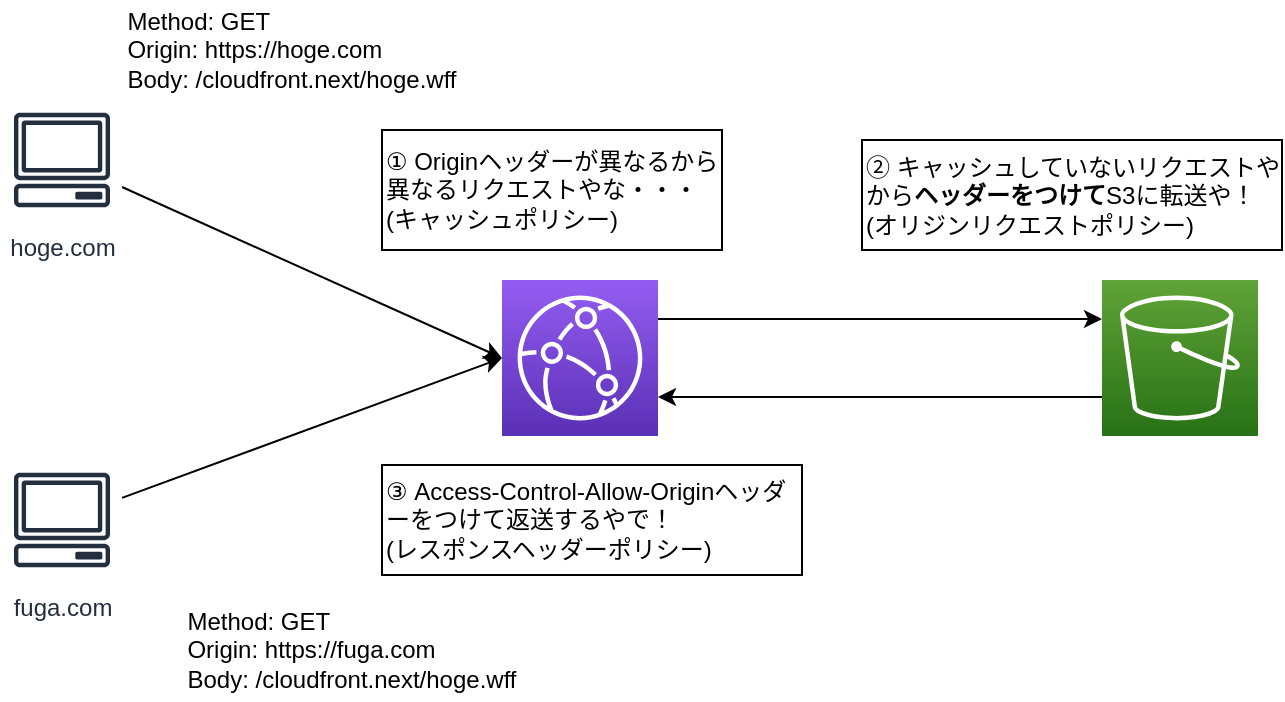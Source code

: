 <mxfile>
    <diagram id="eYsrG95XnxRNMVzLO4jR" name="全体図">
        <mxGraphModel dx="642" dy="299" grid="1" gridSize="10" guides="1" tooltips="1" connect="1" arrows="1" fold="1" page="1" pageScale="1" pageWidth="827" pageHeight="1169" math="0" shadow="0">
            <root>
                <mxCell id="0"/>
                <mxCell id="1" parent="0"/>
                <mxCell id="10" style="edgeStyle=none;html=1;entryX=0;entryY=0.5;entryDx=0;entryDy=0;entryPerimeter=0;" parent="1" source="4" target="9" edge="1">
                    <mxGeometry relative="1" as="geometry"/>
                </mxCell>
                <mxCell id="4" value="hoge.com" style="sketch=0;outlineConnect=0;fontColor=#232F3E;gradientColor=none;strokeColor=#232F3E;fillColor=#ffffff;dashed=0;verticalLabelPosition=bottom;verticalAlign=top;align=center;html=1;fontSize=12;fontStyle=0;aspect=fixed;shape=mxgraph.aws4.resourceIcon;resIcon=mxgraph.aws4.client;" parent="1" vertex="1">
                    <mxGeometry x="40" y="190" width="60" height="60" as="geometry"/>
                </mxCell>
                <mxCell id="11" style="edgeStyle=none;html=1;entryX=0;entryY=0.5;entryDx=0;entryDy=0;entryPerimeter=0;" parent="1" source="8" target="9" edge="1">
                    <mxGeometry relative="1" as="geometry"/>
                </mxCell>
                <mxCell id="8" value="fuga.com" style="sketch=0;outlineConnect=0;fontColor=#232F3E;gradientColor=none;strokeColor=#232F3E;fillColor=#ffffff;dashed=0;verticalLabelPosition=bottom;verticalAlign=top;align=center;html=1;fontSize=12;fontStyle=0;aspect=fixed;shape=mxgraph.aws4.resourceIcon;resIcon=mxgraph.aws4.client;" parent="1" vertex="1">
                    <mxGeometry x="40" y="370" width="60" height="60" as="geometry"/>
                </mxCell>
                <mxCell id="15" style="edgeStyle=none;html=1;exitX=1;exitY=0.25;exitDx=0;exitDy=0;exitPerimeter=0;entryX=0;entryY=0.25;entryDx=0;entryDy=0;entryPerimeter=0;" parent="1" source="9" target="13" edge="1">
                    <mxGeometry relative="1" as="geometry"/>
                </mxCell>
                <mxCell id="9" value="" style="sketch=0;points=[[0,0,0],[0.25,0,0],[0.5,0,0],[0.75,0,0],[1,0,0],[0,1,0],[0.25,1,0],[0.5,1,0],[0.75,1,0],[1,1,0],[0,0.25,0],[0,0.5,0],[0,0.75,0],[1,0.25,0],[1,0.5,0],[1,0.75,0]];outlineConnect=0;fontColor=#232F3E;gradientColor=#945DF2;gradientDirection=north;fillColor=#5A30B5;strokeColor=#ffffff;dashed=0;verticalLabelPosition=bottom;verticalAlign=top;align=center;html=1;fontSize=12;fontStyle=0;aspect=fixed;shape=mxgraph.aws4.resourceIcon;resIcon=mxgraph.aws4.cloudfront;" parent="1" vertex="1">
                    <mxGeometry x="290" y="280" width="78" height="78" as="geometry"/>
                </mxCell>
                <mxCell id="17" style="edgeStyle=none;html=1;exitX=0;exitY=0.75;exitDx=0;exitDy=0;exitPerimeter=0;entryX=1;entryY=0.75;entryDx=0;entryDy=0;entryPerimeter=0;" parent="1" source="13" target="9" edge="1">
                    <mxGeometry relative="1" as="geometry"/>
                </mxCell>
                <mxCell id="13" value="" style="sketch=0;points=[[0,0,0],[0.25,0,0],[0.5,0,0],[0.75,0,0],[1,0,0],[0,1,0],[0.25,1,0],[0.5,1,0],[0.75,1,0],[1,1,0],[0,0.25,0],[0,0.5,0],[0,0.75,0],[1,0.25,0],[1,0.5,0],[1,0.75,0]];outlineConnect=0;fontColor=#232F3E;gradientColor=#60A337;gradientDirection=north;fillColor=#277116;strokeColor=#ffffff;dashed=0;verticalLabelPosition=bottom;verticalAlign=top;align=center;html=1;fontSize=12;fontStyle=0;aspect=fixed;shape=mxgraph.aws4.resourceIcon;resIcon=mxgraph.aws4.s3;" parent="1" vertex="1">
                    <mxGeometry x="590" y="280" width="78" height="78" as="geometry"/>
                </mxCell>
                <mxCell id="19" value="&lt;span&gt;① Originヘッダーが異なるから異なるリクエストやな・・・&lt;/span&gt;&lt;br&gt;&lt;span&gt;(キャッシュポリシー)&lt;/span&gt;" style="rounded=0;whiteSpace=wrap;html=1;align=left;" parent="1" vertex="1">
                    <mxGeometry x="230" y="205" width="170" height="60" as="geometry"/>
                </mxCell>
                <mxCell id="20" value="&lt;div&gt;② キャッシュしていないリクエストやから&lt;b&gt;ヘッダーをつけて&lt;/b&gt;S3に転送や！&lt;/div&gt;&lt;div&gt;(オリジンリクエストポリシー)&lt;/div&gt;" style="rounded=0;whiteSpace=wrap;html=1;align=left;" parent="1" vertex="1">
                    <mxGeometry x="470" y="210" width="210" height="55" as="geometry"/>
                </mxCell>
                <mxCell id="21" value="③&amp;nbsp;Access-Control-Allow-Originヘッダーをつけて返送するやで！&lt;br&gt;(レスポンスヘッダーポリシー)" style="rounded=0;whiteSpace=wrap;html=1;align=left;" parent="1" vertex="1">
                    <mxGeometry x="230" y="372.5" width="210" height="55" as="geometry"/>
                </mxCell>
                <mxCell id="22" value="&lt;div style=&quot;text-align: left&quot;&gt;&lt;span&gt;Method: GET&lt;/span&gt;&lt;/div&gt;&lt;div style=&quot;text-align: left&quot;&gt;&lt;span&gt;Origin: https://hoge.com&lt;/span&gt;&lt;/div&gt;&lt;div style=&quot;text-align: left&quot;&gt;&lt;span&gt;Body: /cloudfront.next/hoge.wff&lt;/span&gt;&lt;/div&gt;" style="text;html=1;strokeColor=none;fillColor=none;align=center;verticalAlign=middle;whiteSpace=wrap;rounded=0;" parent="1" vertex="1">
                    <mxGeometry x="80" y="140" width="210" height="50" as="geometry"/>
                </mxCell>
                <mxCell id="23" value="&lt;div style=&quot;text-align: left&quot;&gt;&lt;span&gt;Method: GET&lt;/span&gt;&lt;/div&gt;&lt;div style=&quot;text-align: left&quot;&gt;&lt;span&gt;Origin: https://fuga.com&lt;/span&gt;&lt;/div&gt;&lt;div style=&quot;text-align: left&quot;&gt;&lt;span&gt;Body: /cloudfront.next/hoge.wff&lt;/span&gt;&lt;/div&gt;" style="text;html=1;strokeColor=none;fillColor=none;align=center;verticalAlign=middle;whiteSpace=wrap;rounded=0;" parent="1" vertex="1">
                    <mxGeometry x="110" y="440" width="210" height="50" as="geometry"/>
                </mxCell>
            </root>
        </mxGraphModel>
    </diagram>
    <diagram name="キャッシュポリシー" id="uXRO8-A0zlXdyjAHs0LF">
        <mxGraphModel dx="642" dy="299" grid="1" gridSize="10" guides="1" tooltips="1" connect="1" arrows="1" fold="1" page="1" pageScale="1" pageWidth="827" pageHeight="1169" math="0" shadow="0">
            <root>
                <mxCell id="EfAMXzV4LX8SRdsEGeRX-0"/>
                <mxCell id="EfAMXzV4LX8SRdsEGeRX-1" parent="EfAMXzV4LX8SRdsEGeRX-0"/>
                <mxCell id="EfAMXzV4LX8SRdsEGeRX-3" value="hoge.com" style="sketch=0;outlineConnect=0;fontColor=#232F3E;gradientColor=none;strokeColor=#232F3E;fillColor=#ffffff;dashed=0;verticalLabelPosition=bottom;verticalAlign=top;align=center;html=1;fontSize=12;fontStyle=0;aspect=fixed;shape=mxgraph.aws4.resourceIcon;resIcon=mxgraph.aws4.client;" parent="EfAMXzV4LX8SRdsEGeRX-1" vertex="1">
                    <mxGeometry x="40" y="190" width="60" height="60" as="geometry"/>
                </mxCell>
                <mxCell id="EfAMXzV4LX8SRdsEGeRX-5" value="fuga.com" style="sketch=0;outlineConnect=0;fontColor=#232F3E;gradientColor=none;strokeColor=#232F3E;fillColor=#ffffff;dashed=0;verticalLabelPosition=bottom;verticalAlign=top;align=center;html=1;fontSize=12;fontStyle=0;aspect=fixed;shape=mxgraph.aws4.resourceIcon;resIcon=mxgraph.aws4.client;" parent="EfAMXzV4LX8SRdsEGeRX-1" vertex="1">
                    <mxGeometry x="40" y="370" width="60" height="60" as="geometry"/>
                </mxCell>
                <mxCell id="EfAMXzV4LX8SRdsEGeRX-19" style="edgeStyle=none;html=1;exitX=0;exitY=0.5;exitDx=0;exitDy=0;exitPerimeter=0;" parent="EfAMXzV4LX8SRdsEGeRX-1" source="EfAMXzV4LX8SRdsEGeRX-7" edge="1">
                    <mxGeometry relative="1" as="geometry">
                        <mxPoint x="110" y="220" as="targetPoint"/>
                    </mxGeometry>
                </mxCell>
                <mxCell id="EfAMXzV4LX8SRdsEGeRX-20" style="edgeStyle=none;html=1;exitX=0;exitY=0.5;exitDx=0;exitDy=0;exitPerimeter=0;" parent="EfAMXzV4LX8SRdsEGeRX-1" source="EfAMXzV4LX8SRdsEGeRX-7" target="EfAMXzV4LX8SRdsEGeRX-5" edge="1">
                    <mxGeometry relative="1" as="geometry"/>
                </mxCell>
                <mxCell id="EfAMXzV4LX8SRdsEGeRX-7" value="" style="sketch=0;points=[[0,0,0],[0.25,0,0],[0.5,0,0],[0.75,0,0],[1,0,0],[0,1,0],[0.25,1,0],[0.5,1,0],[0.75,1,0],[1,1,0],[0,0.25,0],[0,0.5,0],[0,0.75,0],[1,0.25,0],[1,0.5,0],[1,0.75,0]];outlineConnect=0;fontColor=#232F3E;gradientColor=#945DF2;gradientDirection=north;fillColor=#5A30B5;strokeColor=#ffffff;dashed=0;verticalLabelPosition=bottom;verticalAlign=top;align=center;html=1;fontSize=12;fontStyle=0;aspect=fixed;shape=mxgraph.aws4.resourceIcon;resIcon=mxgraph.aws4.cloudfront;" parent="EfAMXzV4LX8SRdsEGeRX-1" vertex="1">
                    <mxGeometry x="290" y="280" width="78" height="78" as="geometry"/>
                </mxCell>
                <mxCell id="EfAMXzV4LX8SRdsEGeRX-10" value="キャッシュに情報残ってるから返すで！" style="rounded=0;whiteSpace=wrap;html=1;align=left;" parent="EfAMXzV4LX8SRdsEGeRX-1" vertex="1">
                    <mxGeometry x="390" y="240" width="170" height="60" as="geometry"/>
                </mxCell>
                <mxCell id="EfAMXzV4LX8SRdsEGeRX-21" value="キャッシュに残ってたリクエスト&lt;br&gt;&lt;br&gt;# リクエストヘッダー&lt;br&gt;Origin: https://hoge.com&lt;br&gt;&lt;br&gt;# リクエストBody&lt;br&gt;https://example.cloudfront.net/sample_obj" style="text;html=1;resizable=0;autosize=1;align=left;verticalAlign=middle;points=[];fillColor=none;strokeColor=none;rounded=0;" parent="EfAMXzV4LX8SRdsEGeRX-1" vertex="1">
                    <mxGeometry x="390" y="310" width="240" height="100" as="geometry"/>
                </mxCell>
                <mxCell id="EfAMXzV4LX8SRdsEGeRX-23" value="Access-Control-Allow-Origin: https://hoge.com&lt;br&gt;で帰ってきたから、情報取得できたで!!" style="rounded=0;whiteSpace=wrap;html=1;align=left;" parent="EfAMXzV4LX8SRdsEGeRX-1" vertex="1">
                    <mxGeometry y="130" width="170" height="60" as="geometry"/>
                </mxCell>
                <mxCell id="EfAMXzV4LX8SRdsEGeRX-24" value="Access-Control-Allow-Origin がないから情報取得できへん・・・" style="rounded=0;whiteSpace=wrap;html=1;align=left;" parent="EfAMXzV4LX8SRdsEGeRX-1" vertex="1">
                    <mxGeometry y="460" width="170" height="60" as="geometry"/>
                </mxCell>
            </root>
        </mxGraphModel>
    </diagram>
    <diagram name="オリジンリクエスト" id="mbiqLQSoTfe1B1MK9Hzl">
        <mxGraphModel dx="642" dy="299" grid="1" gridSize="10" guides="1" tooltips="1" connect="1" arrows="1" fold="1" page="1" pageScale="1" pageWidth="827" pageHeight="1169" math="0" shadow="0">
            <root>
                <mxCell id="x0Nk4P1pOsAQ8xHBBMBN-0"/>
                <mxCell id="x0Nk4P1pOsAQ8xHBBMBN-1" parent="x0Nk4P1pOsAQ8xHBBMBN-0"/>
                <mxCell id="x0Nk4P1pOsAQ8xHBBMBN-11" style="edgeStyle=none;html=1;entryX=0;entryY=0.5;entryDx=0;entryDy=0;entryPerimeter=0;" edge="1" parent="x0Nk4P1pOsAQ8xHBBMBN-1" source="x0Nk4P1pOsAQ8xHBBMBN-2" target="x0Nk4P1pOsAQ8xHBBMBN-6">
                    <mxGeometry relative="1" as="geometry"/>
                </mxCell>
                <mxCell id="x0Nk4P1pOsAQ8xHBBMBN-2" value="hoge.com" style="sketch=0;outlineConnect=0;fontColor=#232F3E;gradientColor=none;strokeColor=#232F3E;fillColor=#ffffff;dashed=0;verticalLabelPosition=bottom;verticalAlign=top;align=center;html=1;fontSize=12;fontStyle=0;aspect=fixed;shape=mxgraph.aws4.resourceIcon;resIcon=mxgraph.aws4.client;" vertex="1" parent="x0Nk4P1pOsAQ8xHBBMBN-1">
                    <mxGeometry x="40" y="289" width="60" height="60" as="geometry"/>
                </mxCell>
                <mxCell id="0NCnqebqy7vQu3XFUMRp-1" style="edgeStyle=none;html=1;" edge="1" parent="x0Nk4P1pOsAQ8xHBBMBN-1" source="x0Nk4P1pOsAQ8xHBBMBN-6" target="0NCnqebqy7vQu3XFUMRp-0">
                    <mxGeometry relative="1" as="geometry"/>
                </mxCell>
                <mxCell id="x0Nk4P1pOsAQ8xHBBMBN-6" value="" style="sketch=0;points=[[0,0,0],[0.25,0,0],[0.5,0,0],[0.75,0,0],[1,0,0],[0,1,0],[0.25,1,0],[0.5,1,0],[0.75,1,0],[1,1,0],[0,0.25,0],[0,0.5,0],[0,0.75,0],[1,0.25,0],[1,0.5,0],[1,0.75,0]];outlineConnect=0;fontColor=#232F3E;gradientColor=#945DF2;gradientDirection=north;fillColor=#5A30B5;strokeColor=#ffffff;dashed=0;verticalLabelPosition=bottom;verticalAlign=top;align=center;html=1;fontSize=12;fontStyle=0;aspect=fixed;shape=mxgraph.aws4.resourceIcon;resIcon=mxgraph.aws4.cloudfront;" vertex="1" parent="x0Nk4P1pOsAQ8xHBBMBN-1">
                    <mxGeometry x="290" y="280" width="78" height="78" as="geometry"/>
                </mxCell>
                <mxCell id="x0Nk4P1pOsAQ8xHBBMBN-8" value="# リクエストヘッダー&lt;br&gt;Origin: https://hoge.com&lt;br&gt;&lt;br&gt;# リクエストBody&lt;br&gt;https://example.cloudfront.net/sample_obj" style="text;html=1;resizable=0;autosize=1;align=left;verticalAlign=middle;points=[];fillColor=none;strokeColor=none;rounded=0;" vertex="1" parent="x0Nk4P1pOsAQ8xHBBMBN-1">
                    <mxGeometry x="70" y="200" width="240" height="70" as="geometry"/>
                </mxCell>
                <mxCell id="0NCnqebqy7vQu3XFUMRp-0" value="" style="sketch=0;points=[[0,0,0],[0.25,0,0],[0.5,0,0],[0.75,0,0],[1,0,0],[0,1,0],[0.25,1,0],[0.5,1,0],[0.75,1,0],[1,1,0],[0,0.25,0],[0,0.5,0],[0,0.75,0],[1,0.25,0],[1,0.5,0],[1,0.75,0]];outlineConnect=0;fontColor=#232F3E;gradientColor=#60A337;gradientDirection=north;fillColor=#277116;strokeColor=#ffffff;dashed=0;verticalLabelPosition=bottom;verticalAlign=top;align=center;html=1;fontSize=12;fontStyle=0;aspect=fixed;shape=mxgraph.aws4.resourceIcon;resIcon=mxgraph.aws4.s3;" vertex="1" parent="x0Nk4P1pOsAQ8xHBBMBN-1">
                    <mxGeometry x="560" y="280" width="78" height="78" as="geometry"/>
                </mxCell>
                <mxCell id="nyVZ2AdFM-WFN5iYlTYC-0" value="キャッシュに残ってないリクエストやから送信するわ。Originヘッダーも含めるやで。" style="rounded=0;whiteSpace=wrap;html=1;align=left;" vertex="1" parent="x0Nk4P1pOsAQ8xHBBMBN-1">
                    <mxGeometry x="370" y="200" width="170" height="60" as="geometry"/>
                </mxCell>
            </root>
        </mxGraphModel>
    </diagram>
</mxfile>